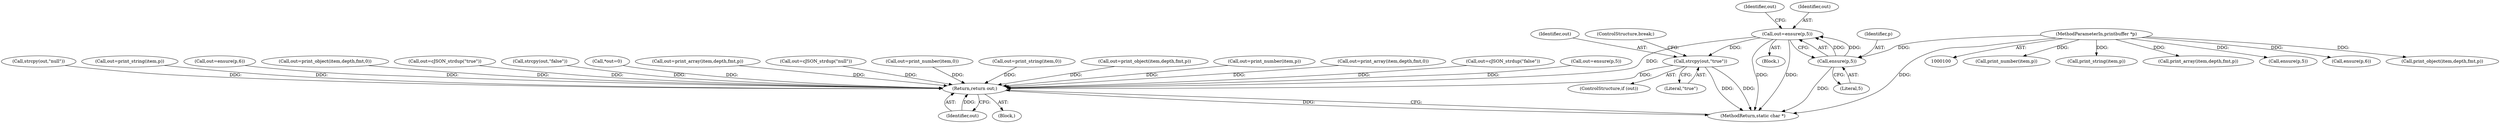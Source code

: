 digraph "0_iperf_91f2fa59e8ed80dfbf400add0164ee0e508e412a_45@API" {
"1000160" [label="(Call,strcpy(out,\"true\"))"];
"1000153" [label="(Call,out=ensure(p,5))"];
"1000155" [label="(Call,ensure(p,5))"];
"1000104" [label="(MethodParameterIn,printbuffer *p)"];
"1000255" [label="(Return,return out;)"];
"1000167" [label="(Call,print_number(item,p))"];
"1000174" [label="(Call,print_string(item,p))"];
"1000161" [label="(Identifier,out)"];
"1000155" [label="(Call,ensure(p,5))"];
"1000256" [label="(Identifier,out)"];
"1000231" [label="(Call,out=print_string(item,0))"];
"1000181" [label="(Call,print_array(item,depth,fmt,p))"];
"1000105" [label="(Block,)"];
"1000188" [label="(Call,out=print_object(item,depth,fmt,p))"];
"1000129" [label="(Call,ensure(p,5))"];
"1000165" [label="(Call,out=print_number(item,p))"];
"1000142" [label="(Call,ensure(p,6))"];
"1000153" [label="(Call,out=ensure(p,5))"];
"1000238" [label="(Call,out=print_array(item,depth,fmt,0))"];
"1000104" [label="(MethodParameterIn,printbuffer *p)"];
"1000212" [label="(Call,out=cJSON_strdup(\"false\"))"];
"1000127" [label="(Call,out=ensure(p,5))"];
"1000156" [label="(Identifier,p)"];
"1000157" [label="(Literal,5)"];
"1000158" [label="(ControlStructure,if (out))"];
"1000134" [label="(Call,strcpy(out,\"null\"))"];
"1000172" [label="(Call,out=print_string(item,p))"];
"1000140" [label="(Call,out=ensure(p,6))"];
"1000163" [label="(ControlStructure,break;)"];
"1000257" [label="(MethodReturn,static char *)"];
"1000159" [label="(Identifier,out)"];
"1000255" [label="(Return,return out;)"];
"1000152" [label="(Block,)"];
"1000154" [label="(Identifier,out)"];
"1000247" [label="(Call,out=print_object(item,depth,fmt,0))"];
"1000218" [label="(Call,out=cJSON_strdup(\"true\"))"];
"1000162" [label="(Literal,\"true\")"];
"1000147" [label="(Call,strcpy(out,\"false\"))"];
"1000107" [label="(Call,*out=0)"];
"1000179" [label="(Call,out=print_array(item,depth,fmt,p))"];
"1000160" [label="(Call,strcpy(out,\"true\"))"];
"1000190" [label="(Call,print_object(item,depth,fmt,p))"];
"1000206" [label="(Call,out=cJSON_strdup(\"null\"))"];
"1000224" [label="(Call,out=print_number(item,0))"];
"1000160" -> "1000158"  [label="AST: "];
"1000160" -> "1000162"  [label="CFG: "];
"1000161" -> "1000160"  [label="AST: "];
"1000162" -> "1000160"  [label="AST: "];
"1000163" -> "1000160"  [label="CFG: "];
"1000160" -> "1000257"  [label="DDG: "];
"1000160" -> "1000257"  [label="DDG: "];
"1000153" -> "1000160"  [label="DDG: "];
"1000160" -> "1000255"  [label="DDG: "];
"1000153" -> "1000152"  [label="AST: "];
"1000153" -> "1000155"  [label="CFG: "];
"1000154" -> "1000153"  [label="AST: "];
"1000155" -> "1000153"  [label="AST: "];
"1000159" -> "1000153"  [label="CFG: "];
"1000153" -> "1000257"  [label="DDG: "];
"1000153" -> "1000257"  [label="DDG: "];
"1000155" -> "1000153"  [label="DDG: "];
"1000155" -> "1000153"  [label="DDG: "];
"1000153" -> "1000255"  [label="DDG: "];
"1000155" -> "1000157"  [label="CFG: "];
"1000156" -> "1000155"  [label="AST: "];
"1000157" -> "1000155"  [label="AST: "];
"1000155" -> "1000257"  [label="DDG: "];
"1000104" -> "1000155"  [label="DDG: "];
"1000104" -> "1000100"  [label="AST: "];
"1000104" -> "1000257"  [label="DDG: "];
"1000104" -> "1000129"  [label="DDG: "];
"1000104" -> "1000142"  [label="DDG: "];
"1000104" -> "1000167"  [label="DDG: "];
"1000104" -> "1000174"  [label="DDG: "];
"1000104" -> "1000181"  [label="DDG: "];
"1000104" -> "1000190"  [label="DDG: "];
"1000255" -> "1000105"  [label="AST: "];
"1000255" -> "1000256"  [label="CFG: "];
"1000256" -> "1000255"  [label="AST: "];
"1000257" -> "1000255"  [label="CFG: "];
"1000255" -> "1000257"  [label="DDG: "];
"1000256" -> "1000255"  [label="DDG: "];
"1000247" -> "1000255"  [label="DDG: "];
"1000224" -> "1000255"  [label="DDG: "];
"1000107" -> "1000255"  [label="DDG: "];
"1000238" -> "1000255"  [label="DDG: "];
"1000218" -> "1000255"  [label="DDG: "];
"1000188" -> "1000255"  [label="DDG: "];
"1000140" -> "1000255"  [label="DDG: "];
"1000165" -> "1000255"  [label="DDG: "];
"1000179" -> "1000255"  [label="DDG: "];
"1000147" -> "1000255"  [label="DDG: "];
"1000206" -> "1000255"  [label="DDG: "];
"1000231" -> "1000255"  [label="DDG: "];
"1000127" -> "1000255"  [label="DDG: "];
"1000212" -> "1000255"  [label="DDG: "];
"1000134" -> "1000255"  [label="DDG: "];
"1000172" -> "1000255"  [label="DDG: "];
}
